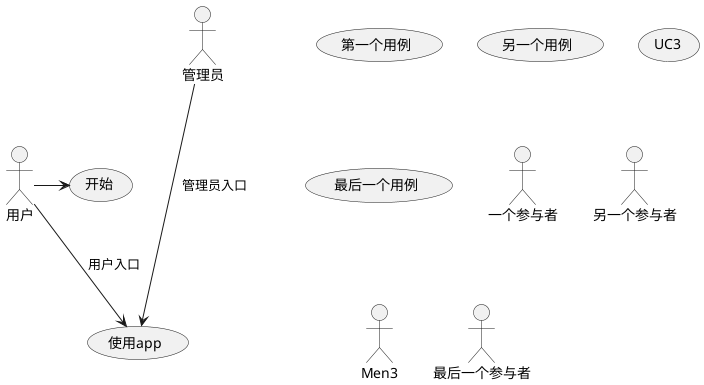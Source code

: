 @startuml

(第一个用例)
(另一个用例) as (UC2)  
usecase UC3
usecase (最后一个用例) as UC4

:一个参与者:
:另一个参与者: as Men2  
actor Men3
actor :最后一个参与者: as Men4


用户 -> (开始)
用户 --> (使用app) : 用户入口

:管理员: ---> (使用app) : 管理员入口


@enduml
